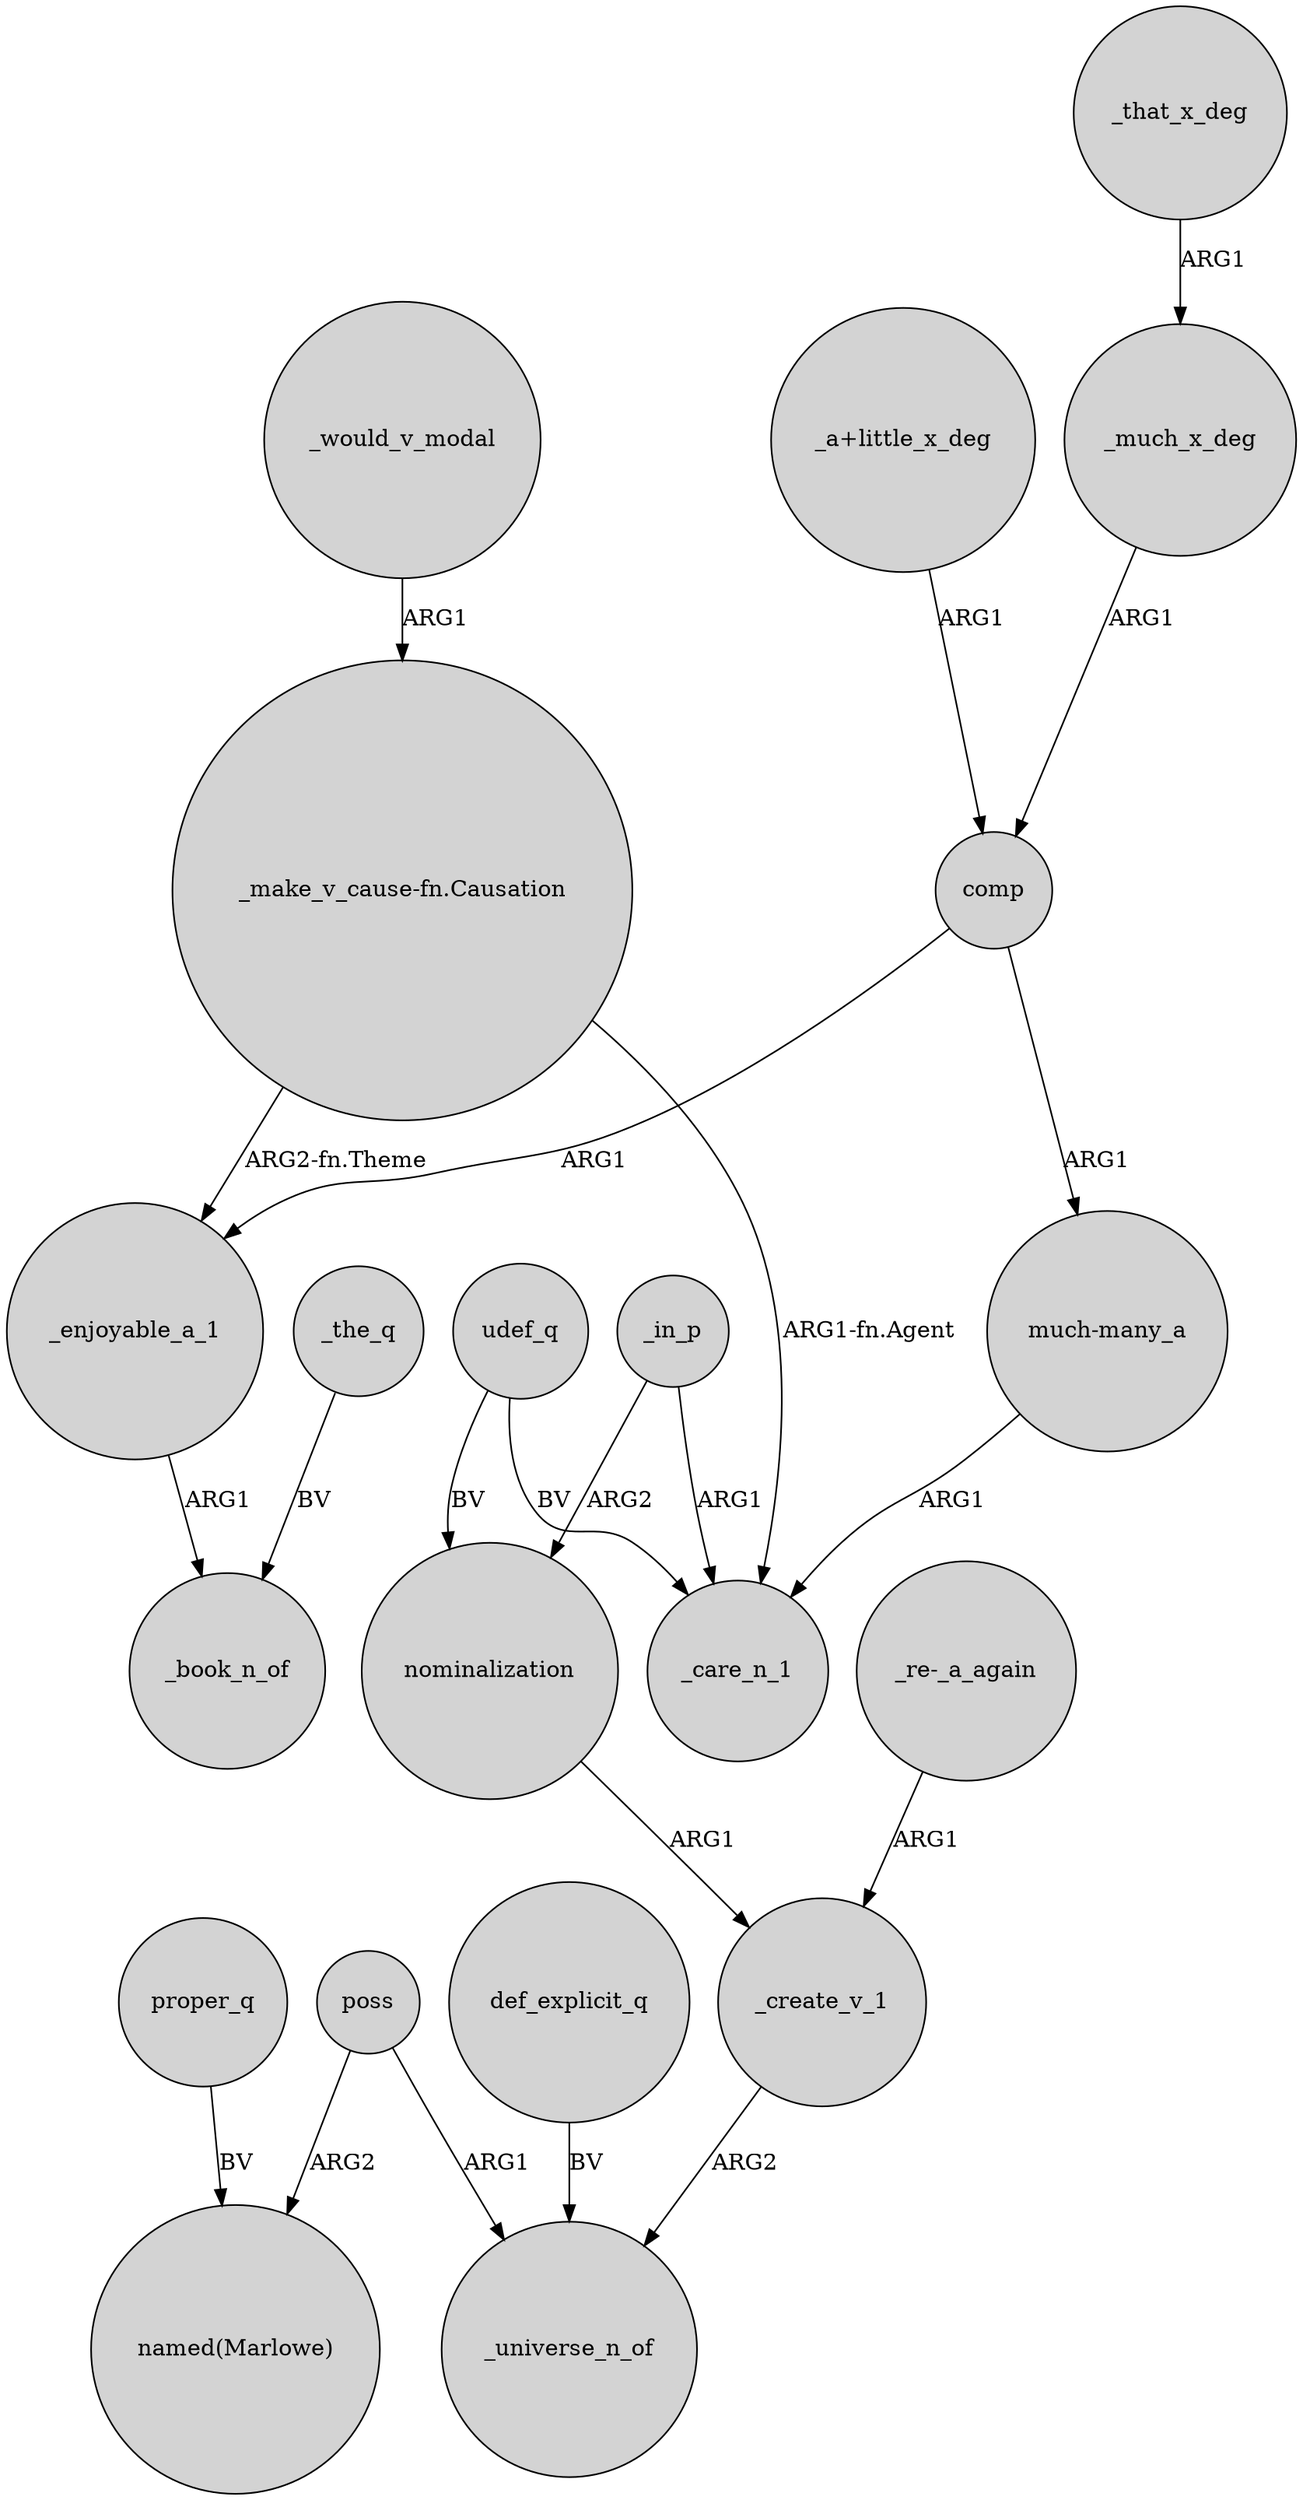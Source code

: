 digraph {
	node [shape=circle style=filled]
	poss -> "named(Marlowe)" [label=ARG2]
	"much-many_a" -> _care_n_1 [label=ARG1]
	nominalization -> _create_v_1 [label=ARG1]
	udef_q -> _care_n_1 [label=BV]
	def_explicit_q -> _universe_n_of [label=BV]
	_that_x_deg -> _much_x_deg [label=ARG1]
	proper_q -> "named(Marlowe)" [label=BV]
	_the_q -> _book_n_of [label=BV]
	_enjoyable_a_1 -> _book_n_of [label=ARG1]
	poss -> _universe_n_of [label=ARG1]
	"_re-_a_again" -> _create_v_1 [label=ARG1]
	comp -> "much-many_a" [label=ARG1]
	_would_v_modal -> "_make_v_cause-fn.Causation" [label=ARG1]
	"_make_v_cause-fn.Causation" -> _care_n_1 [label="ARG1-fn.Agent"]
	"_make_v_cause-fn.Causation" -> _enjoyable_a_1 [label="ARG2-fn.Theme"]
	udef_q -> nominalization [label=BV]
	comp -> _enjoyable_a_1 [label=ARG1]
	"_a+little_x_deg" -> comp [label=ARG1]
	_create_v_1 -> _universe_n_of [label=ARG2]
	_much_x_deg -> comp [label=ARG1]
	_in_p -> nominalization [label=ARG2]
	_in_p -> _care_n_1 [label=ARG1]
}
